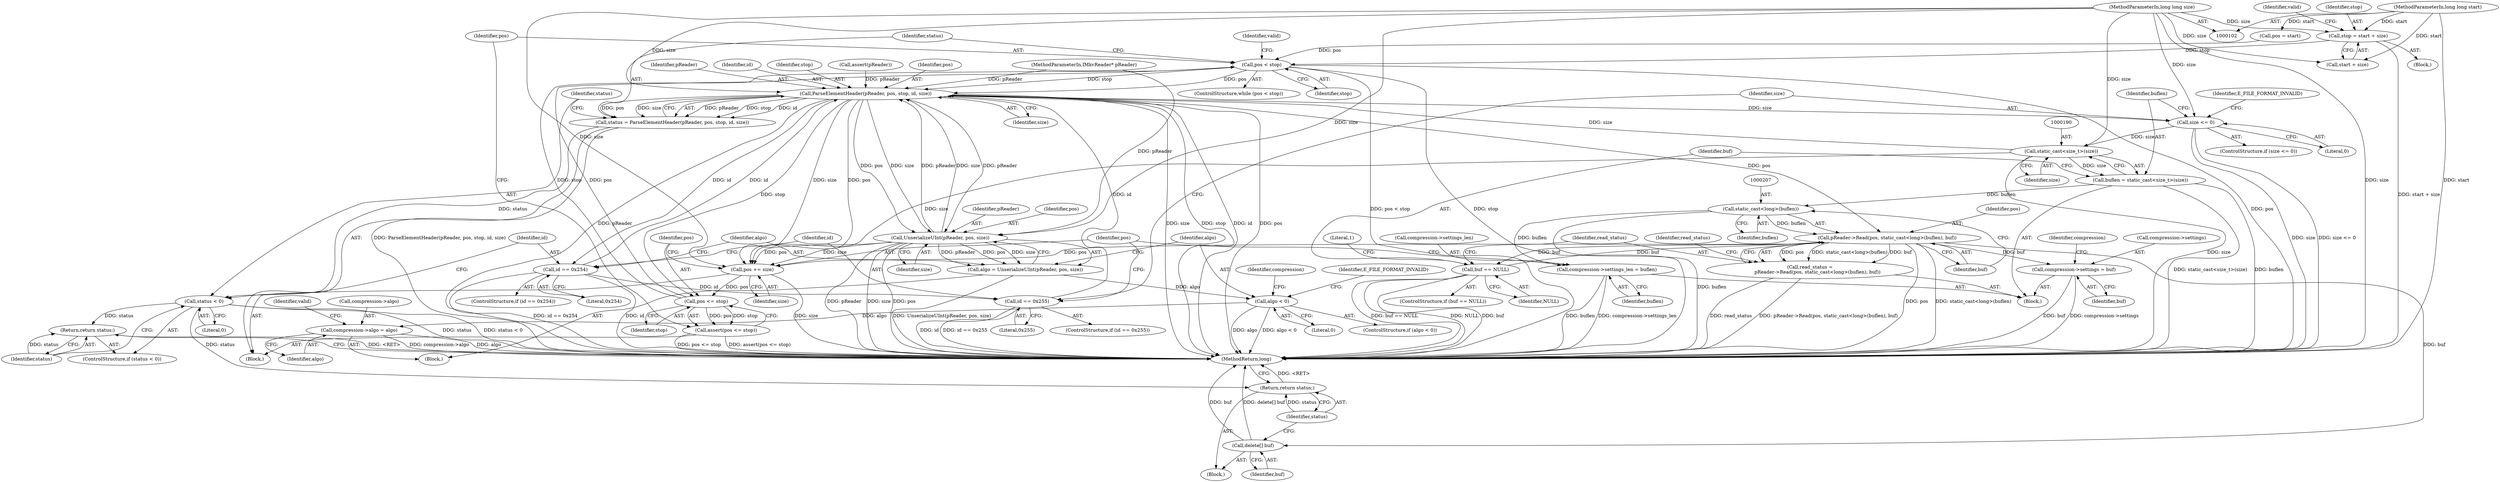 digraph "0_Android_04839626ed859623901ebd3a5fd483982186b59d_179@integer" {
"1000117" [label="(Call,stop = start + size)"];
"1000103" [label="(MethodParameterIn,long long start)"];
"1000104" [label="(MethodParameterIn,long long size)"];
"1000127" [label="(Call,pos < stop)"];
"1000136" [label="(Call,ParseElementHeader(pReader, pos, stop, id, size))"];
"1000134" [label="(Call,status = ParseElementHeader(pReader, pos, stop, id, size))"];
"1000143" [label="(Call,status < 0)"];
"1000146" [label="(Return,return status;)"];
"1000215" [label="(Return,return status;)"];
"1000149" [label="(Call,id == 0x254)"];
"1000176" [label="(Call,id == 0x255)"];
"1000156" [label="(Call,UnserializeUInt(pReader, pos, size))"];
"1000154" [label="(Call,algo = UnserializeUInt(pReader, pos, size))"];
"1000161" [label="(Call,algo < 0)"];
"1000166" [label="(Call,compression->algo = algo)"];
"1000227" [label="(Call,pos += size)"];
"1000231" [label="(Call,pos <= stop)"];
"1000230" [label="(Call,assert(pos <= stop))"];
"1000181" [label="(Call,size <= 0)"];
"1000189" [label="(Call,static_cast<size_t>(size))"];
"1000187" [label="(Call,buflen = static_cast<size_t>(size))"];
"1000206" [label="(Call,static_cast<long>(buflen))"];
"1000204" [label="(Call,pReader->Read(pos, static_cast<long>(buflen), buf))"];
"1000195" [label="(Call,buf == NULL)"];
"1000202" [label="(Call,read_status =\n          pReader->Read(pos, static_cast<long>(buflen), buf))"];
"1000213" [label="(Call,delete[] buf)"];
"1000217" [label="(Call,compression->settings = buf)"];
"1000222" [label="(Call,compression->settings_len = buflen)"];
"1000195" [label="(Call,buf == NULL)"];
"1000143" [label="(Call,status < 0)"];
"1000202" [label="(Call,read_status =\n          pReader->Read(pos, static_cast<long>(buflen), buf))"];
"1000191" [label="(Identifier,size)"];
"1000200" [label="(Literal,1)"];
"1000222" [label="(Call,compression->settings_len = buflen)"];
"1000166" [label="(Call,compression->algo = algo)"];
"1000187" [label="(Call,buflen = static_cast<size_t>(size))"];
"1000231" [label="(Call,pos <= stop)"];
"1000135" [label="(Identifier,status)"];
"1000214" [label="(Identifier,buf)"];
"1000155" [label="(Identifier,algo)"];
"1000203" [label="(Identifier,read_status)"];
"1000176" [label="(Call,id == 0x255)"];
"1000140" [label="(Identifier,id)"];
"1000146" [label="(Return,return status;)"];
"1000236" [label="(Identifier,valid)"];
"1000241" [label="(MethodReturn,long)"];
"1000127" [label="(Call,pos < stop)"];
"1000113" [label="(Call,pos = start)"];
"1000145" [label="(Literal,0)"];
"1000129" [label="(Identifier,stop)"];
"1000189" [label="(Call,static_cast<size_t>(size))"];
"1000104" [label="(MethodParameterIn,long long size)"];
"1000160" [label="(ControlStructure,if (algo < 0))"];
"1000197" [label="(Identifier,NULL)"];
"1000152" [label="(Block,)"];
"1000228" [label="(Identifier,pos)"];
"1000119" [label="(Call,start + size)"];
"1000182" [label="(Identifier,size)"];
"1000224" [label="(Identifier,compression)"];
"1000156" [label="(Call,UnserializeUInt(pReader, pos, size))"];
"1000180" [label="(ControlStructure,if (size <= 0))"];
"1000212" [label="(Block,)"];
"1000144" [label="(Identifier,status)"];
"1000165" [label="(Identifier,E_FILE_FORMAT_INVALID)"];
"1000218" [label="(Call,compression->settings)"];
"1000226" [label="(Identifier,buflen)"];
"1000194" [label="(ControlStructure,if (buf == NULL))"];
"1000215" [label="(Return,return status;)"];
"1000179" [label="(Block,)"];
"1000137" [label="(Identifier,pReader)"];
"1000159" [label="(Identifier,size)"];
"1000162" [label="(Identifier,algo)"];
"1000175" [label="(ControlStructure,if (id == 0x255))"];
"1000103" [label="(MethodParameterIn,long long start)"];
"1000107" [label="(Block,)"];
"1000151" [label="(Literal,0x254)"];
"1000229" [label="(Identifier,size)"];
"1000177" [label="(Identifier,id)"];
"1000130" [label="(Block,)"];
"1000205" [label="(Identifier,pos)"];
"1000217" [label="(Call,compression->settings = buf)"];
"1000105" [label="(MethodParameterIn,IMkvReader* pReader)"];
"1000157" [label="(Identifier,pReader)"];
"1000230" [label="(Call,assert(pos <= stop))"];
"1000150" [label="(Identifier,id)"];
"1000227" [label="(Call,pos += size)"];
"1000134" [label="(Call,status = ParseElementHeader(pReader, pos, stop, id, size))"];
"1000209" [label="(Identifier,buf)"];
"1000204" [label="(Call,pReader->Read(pos, static_cast<long>(buflen), buf))"];
"1000196" [label="(Identifier,buf)"];
"1000206" [label="(Call,static_cast<long>(buflen))"];
"1000141" [label="(Identifier,size)"];
"1000188" [label="(Identifier,buflen)"];
"1000148" [label="(ControlStructure,if (id == 0x254))"];
"1000167" [label="(Call,compression->algo)"];
"1000124" [label="(Identifier,valid)"];
"1000232" [label="(Identifier,pos)"];
"1000223" [label="(Call,compression->settings_len)"];
"1000158" [label="(Identifier,pos)"];
"1000233" [label="(Identifier,stop)"];
"1000139" [label="(Identifier,stop)"];
"1000118" [label="(Identifier,stop)"];
"1000211" [label="(Identifier,read_status)"];
"1000161" [label="(Call,algo < 0)"];
"1000178" [label="(Literal,0x255)"];
"1000216" [label="(Identifier,status)"];
"1000136" [label="(Call,ParseElementHeader(pReader, pos, stop, id, size))"];
"1000163" [label="(Literal,0)"];
"1000108" [label="(Call,assert(pReader))"];
"1000128" [label="(Identifier,pos)"];
"1000170" [label="(Identifier,algo)"];
"1000221" [label="(Identifier,buf)"];
"1000126" [label="(ControlStructure,while (pos < stop))"];
"1000142" [label="(ControlStructure,if (status < 0))"];
"1000208" [label="(Identifier,buflen)"];
"1000117" [label="(Call,stop = start + size)"];
"1000183" [label="(Literal,0)"];
"1000213" [label="(Call,delete[] buf)"];
"1000181" [label="(Call,size <= 0)"];
"1000168" [label="(Identifier,compression)"];
"1000185" [label="(Identifier,E_FILE_FORMAT_INVALID)"];
"1000138" [label="(Identifier,pos)"];
"1000154" [label="(Call,algo = UnserializeUInt(pReader, pos, size))"];
"1000149" [label="(Call,id == 0x254)"];
"1000147" [label="(Identifier,status)"];
"1000172" [label="(Identifier,valid)"];
"1000117" -> "1000107"  [label="AST: "];
"1000117" -> "1000119"  [label="CFG: "];
"1000118" -> "1000117"  [label="AST: "];
"1000119" -> "1000117"  [label="AST: "];
"1000124" -> "1000117"  [label="CFG: "];
"1000117" -> "1000241"  [label="DDG: start + size"];
"1000103" -> "1000117"  [label="DDG: start"];
"1000104" -> "1000117"  [label="DDG: size"];
"1000117" -> "1000127"  [label="DDG: stop"];
"1000103" -> "1000102"  [label="AST: "];
"1000103" -> "1000241"  [label="DDG: start"];
"1000103" -> "1000113"  [label="DDG: start"];
"1000103" -> "1000119"  [label="DDG: start"];
"1000104" -> "1000102"  [label="AST: "];
"1000104" -> "1000241"  [label="DDG: size"];
"1000104" -> "1000119"  [label="DDG: size"];
"1000104" -> "1000136"  [label="DDG: size"];
"1000104" -> "1000156"  [label="DDG: size"];
"1000104" -> "1000181"  [label="DDG: size"];
"1000104" -> "1000189"  [label="DDG: size"];
"1000104" -> "1000227"  [label="DDG: size"];
"1000127" -> "1000126"  [label="AST: "];
"1000127" -> "1000129"  [label="CFG: "];
"1000128" -> "1000127"  [label="AST: "];
"1000129" -> "1000127"  [label="AST: "];
"1000135" -> "1000127"  [label="CFG: "];
"1000236" -> "1000127"  [label="CFG: "];
"1000127" -> "1000241"  [label="DDG: pos < stop"];
"1000127" -> "1000241"  [label="DDG: stop"];
"1000127" -> "1000241"  [label="DDG: pos"];
"1000113" -> "1000127"  [label="DDG: pos"];
"1000231" -> "1000127"  [label="DDG: pos"];
"1000231" -> "1000127"  [label="DDG: stop"];
"1000127" -> "1000136"  [label="DDG: pos"];
"1000127" -> "1000136"  [label="DDG: stop"];
"1000136" -> "1000134"  [label="AST: "];
"1000136" -> "1000141"  [label="CFG: "];
"1000137" -> "1000136"  [label="AST: "];
"1000138" -> "1000136"  [label="AST: "];
"1000139" -> "1000136"  [label="AST: "];
"1000140" -> "1000136"  [label="AST: "];
"1000141" -> "1000136"  [label="AST: "];
"1000134" -> "1000136"  [label="CFG: "];
"1000136" -> "1000241"  [label="DDG: size"];
"1000136" -> "1000241"  [label="DDG: stop"];
"1000136" -> "1000241"  [label="DDG: id"];
"1000136" -> "1000241"  [label="DDG: pos"];
"1000136" -> "1000241"  [label="DDG: pReader"];
"1000136" -> "1000134"  [label="DDG: pReader"];
"1000136" -> "1000134"  [label="DDG: stop"];
"1000136" -> "1000134"  [label="DDG: id"];
"1000136" -> "1000134"  [label="DDG: pos"];
"1000136" -> "1000134"  [label="DDG: size"];
"1000156" -> "1000136"  [label="DDG: pReader"];
"1000156" -> "1000136"  [label="DDG: size"];
"1000108" -> "1000136"  [label="DDG: pReader"];
"1000105" -> "1000136"  [label="DDG: pReader"];
"1000176" -> "1000136"  [label="DDG: id"];
"1000149" -> "1000136"  [label="DDG: id"];
"1000189" -> "1000136"  [label="DDG: size"];
"1000136" -> "1000149"  [label="DDG: id"];
"1000136" -> "1000156"  [label="DDG: pReader"];
"1000136" -> "1000156"  [label="DDG: pos"];
"1000136" -> "1000156"  [label="DDG: size"];
"1000136" -> "1000181"  [label="DDG: size"];
"1000136" -> "1000204"  [label="DDG: pos"];
"1000136" -> "1000227"  [label="DDG: size"];
"1000136" -> "1000227"  [label="DDG: pos"];
"1000136" -> "1000231"  [label="DDG: stop"];
"1000134" -> "1000130"  [label="AST: "];
"1000135" -> "1000134"  [label="AST: "];
"1000144" -> "1000134"  [label="CFG: "];
"1000134" -> "1000241"  [label="DDG: ParseElementHeader(pReader, pos, stop, id, size)"];
"1000134" -> "1000143"  [label="DDG: status"];
"1000143" -> "1000142"  [label="AST: "];
"1000143" -> "1000145"  [label="CFG: "];
"1000144" -> "1000143"  [label="AST: "];
"1000145" -> "1000143"  [label="AST: "];
"1000147" -> "1000143"  [label="CFG: "];
"1000150" -> "1000143"  [label="CFG: "];
"1000143" -> "1000241"  [label="DDG: status"];
"1000143" -> "1000241"  [label="DDG: status < 0"];
"1000143" -> "1000146"  [label="DDG: status"];
"1000143" -> "1000215"  [label="DDG: status"];
"1000146" -> "1000142"  [label="AST: "];
"1000146" -> "1000147"  [label="CFG: "];
"1000147" -> "1000146"  [label="AST: "];
"1000241" -> "1000146"  [label="CFG: "];
"1000146" -> "1000241"  [label="DDG: <RET>"];
"1000147" -> "1000146"  [label="DDG: status"];
"1000215" -> "1000212"  [label="AST: "];
"1000215" -> "1000216"  [label="CFG: "];
"1000216" -> "1000215"  [label="AST: "];
"1000241" -> "1000215"  [label="CFG: "];
"1000215" -> "1000241"  [label="DDG: <RET>"];
"1000216" -> "1000215"  [label="DDG: status"];
"1000149" -> "1000148"  [label="AST: "];
"1000149" -> "1000151"  [label="CFG: "];
"1000150" -> "1000149"  [label="AST: "];
"1000151" -> "1000149"  [label="AST: "];
"1000155" -> "1000149"  [label="CFG: "];
"1000177" -> "1000149"  [label="CFG: "];
"1000149" -> "1000241"  [label="DDG: id == 0x254"];
"1000149" -> "1000241"  [label="DDG: id"];
"1000149" -> "1000176"  [label="DDG: id"];
"1000176" -> "1000175"  [label="AST: "];
"1000176" -> "1000178"  [label="CFG: "];
"1000177" -> "1000176"  [label="AST: "];
"1000178" -> "1000176"  [label="AST: "];
"1000182" -> "1000176"  [label="CFG: "];
"1000228" -> "1000176"  [label="CFG: "];
"1000176" -> "1000241"  [label="DDG: id == 0x255"];
"1000176" -> "1000241"  [label="DDG: id"];
"1000156" -> "1000154"  [label="AST: "];
"1000156" -> "1000159"  [label="CFG: "];
"1000157" -> "1000156"  [label="AST: "];
"1000158" -> "1000156"  [label="AST: "];
"1000159" -> "1000156"  [label="AST: "];
"1000154" -> "1000156"  [label="CFG: "];
"1000156" -> "1000241"  [label="DDG: pReader"];
"1000156" -> "1000241"  [label="DDG: size"];
"1000156" -> "1000241"  [label="DDG: pos"];
"1000156" -> "1000154"  [label="DDG: pReader"];
"1000156" -> "1000154"  [label="DDG: pos"];
"1000156" -> "1000154"  [label="DDG: size"];
"1000105" -> "1000156"  [label="DDG: pReader"];
"1000156" -> "1000227"  [label="DDG: size"];
"1000156" -> "1000227"  [label="DDG: pos"];
"1000154" -> "1000152"  [label="AST: "];
"1000155" -> "1000154"  [label="AST: "];
"1000162" -> "1000154"  [label="CFG: "];
"1000154" -> "1000241"  [label="DDG: UnserializeUInt(pReader, pos, size)"];
"1000154" -> "1000161"  [label="DDG: algo"];
"1000161" -> "1000160"  [label="AST: "];
"1000161" -> "1000163"  [label="CFG: "];
"1000162" -> "1000161"  [label="AST: "];
"1000163" -> "1000161"  [label="AST: "];
"1000165" -> "1000161"  [label="CFG: "];
"1000168" -> "1000161"  [label="CFG: "];
"1000161" -> "1000241"  [label="DDG: algo"];
"1000161" -> "1000241"  [label="DDG: algo < 0"];
"1000161" -> "1000166"  [label="DDG: algo"];
"1000166" -> "1000152"  [label="AST: "];
"1000166" -> "1000170"  [label="CFG: "];
"1000167" -> "1000166"  [label="AST: "];
"1000170" -> "1000166"  [label="AST: "];
"1000172" -> "1000166"  [label="CFG: "];
"1000166" -> "1000241"  [label="DDG: compression->algo"];
"1000166" -> "1000241"  [label="DDG: algo"];
"1000227" -> "1000130"  [label="AST: "];
"1000227" -> "1000229"  [label="CFG: "];
"1000228" -> "1000227"  [label="AST: "];
"1000229" -> "1000227"  [label="AST: "];
"1000232" -> "1000227"  [label="CFG: "];
"1000227" -> "1000241"  [label="DDG: size"];
"1000189" -> "1000227"  [label="DDG: size"];
"1000204" -> "1000227"  [label="DDG: pos"];
"1000227" -> "1000231"  [label="DDG: pos"];
"1000231" -> "1000230"  [label="AST: "];
"1000231" -> "1000233"  [label="CFG: "];
"1000232" -> "1000231"  [label="AST: "];
"1000233" -> "1000231"  [label="AST: "];
"1000230" -> "1000231"  [label="CFG: "];
"1000231" -> "1000230"  [label="DDG: pos"];
"1000231" -> "1000230"  [label="DDG: stop"];
"1000230" -> "1000130"  [label="AST: "];
"1000128" -> "1000230"  [label="CFG: "];
"1000230" -> "1000241"  [label="DDG: pos <= stop"];
"1000230" -> "1000241"  [label="DDG: assert(pos <= stop)"];
"1000181" -> "1000180"  [label="AST: "];
"1000181" -> "1000183"  [label="CFG: "];
"1000182" -> "1000181"  [label="AST: "];
"1000183" -> "1000181"  [label="AST: "];
"1000185" -> "1000181"  [label="CFG: "];
"1000188" -> "1000181"  [label="CFG: "];
"1000181" -> "1000241"  [label="DDG: size <= 0"];
"1000181" -> "1000241"  [label="DDG: size"];
"1000181" -> "1000189"  [label="DDG: size"];
"1000189" -> "1000187"  [label="AST: "];
"1000189" -> "1000191"  [label="CFG: "];
"1000190" -> "1000189"  [label="AST: "];
"1000191" -> "1000189"  [label="AST: "];
"1000187" -> "1000189"  [label="CFG: "];
"1000189" -> "1000241"  [label="DDG: size"];
"1000189" -> "1000187"  [label="DDG: size"];
"1000187" -> "1000179"  [label="AST: "];
"1000188" -> "1000187"  [label="AST: "];
"1000196" -> "1000187"  [label="CFG: "];
"1000187" -> "1000241"  [label="DDG: buflen"];
"1000187" -> "1000241"  [label="DDG: static_cast<size_t>(size)"];
"1000187" -> "1000206"  [label="DDG: buflen"];
"1000206" -> "1000204"  [label="AST: "];
"1000206" -> "1000208"  [label="CFG: "];
"1000207" -> "1000206"  [label="AST: "];
"1000208" -> "1000206"  [label="AST: "];
"1000209" -> "1000206"  [label="CFG: "];
"1000206" -> "1000241"  [label="DDG: buflen"];
"1000206" -> "1000204"  [label="DDG: buflen"];
"1000206" -> "1000222"  [label="DDG: buflen"];
"1000204" -> "1000202"  [label="AST: "];
"1000204" -> "1000209"  [label="CFG: "];
"1000205" -> "1000204"  [label="AST: "];
"1000209" -> "1000204"  [label="AST: "];
"1000202" -> "1000204"  [label="CFG: "];
"1000204" -> "1000241"  [label="DDG: static_cast<long>(buflen)"];
"1000204" -> "1000241"  [label="DDG: pos"];
"1000204" -> "1000195"  [label="DDG: buf"];
"1000204" -> "1000202"  [label="DDG: pos"];
"1000204" -> "1000202"  [label="DDG: static_cast<long>(buflen)"];
"1000204" -> "1000202"  [label="DDG: buf"];
"1000195" -> "1000204"  [label="DDG: buf"];
"1000204" -> "1000213"  [label="DDG: buf"];
"1000204" -> "1000217"  [label="DDG: buf"];
"1000195" -> "1000194"  [label="AST: "];
"1000195" -> "1000197"  [label="CFG: "];
"1000196" -> "1000195"  [label="AST: "];
"1000197" -> "1000195"  [label="AST: "];
"1000200" -> "1000195"  [label="CFG: "];
"1000203" -> "1000195"  [label="CFG: "];
"1000195" -> "1000241"  [label="DDG: buf == NULL"];
"1000195" -> "1000241"  [label="DDG: NULL"];
"1000195" -> "1000241"  [label="DDG: buf"];
"1000202" -> "1000179"  [label="AST: "];
"1000203" -> "1000202"  [label="AST: "];
"1000211" -> "1000202"  [label="CFG: "];
"1000202" -> "1000241"  [label="DDG: read_status"];
"1000202" -> "1000241"  [label="DDG: pReader->Read(pos, static_cast<long>(buflen), buf)"];
"1000213" -> "1000212"  [label="AST: "];
"1000213" -> "1000214"  [label="CFG: "];
"1000214" -> "1000213"  [label="AST: "];
"1000216" -> "1000213"  [label="CFG: "];
"1000213" -> "1000241"  [label="DDG: buf"];
"1000213" -> "1000241"  [label="DDG: delete[] buf"];
"1000217" -> "1000179"  [label="AST: "];
"1000217" -> "1000221"  [label="CFG: "];
"1000218" -> "1000217"  [label="AST: "];
"1000221" -> "1000217"  [label="AST: "];
"1000224" -> "1000217"  [label="CFG: "];
"1000217" -> "1000241"  [label="DDG: buf"];
"1000217" -> "1000241"  [label="DDG: compression->settings"];
"1000222" -> "1000179"  [label="AST: "];
"1000222" -> "1000226"  [label="CFG: "];
"1000223" -> "1000222"  [label="AST: "];
"1000226" -> "1000222"  [label="AST: "];
"1000228" -> "1000222"  [label="CFG: "];
"1000222" -> "1000241"  [label="DDG: compression->settings_len"];
"1000222" -> "1000241"  [label="DDG: buflen"];
}
